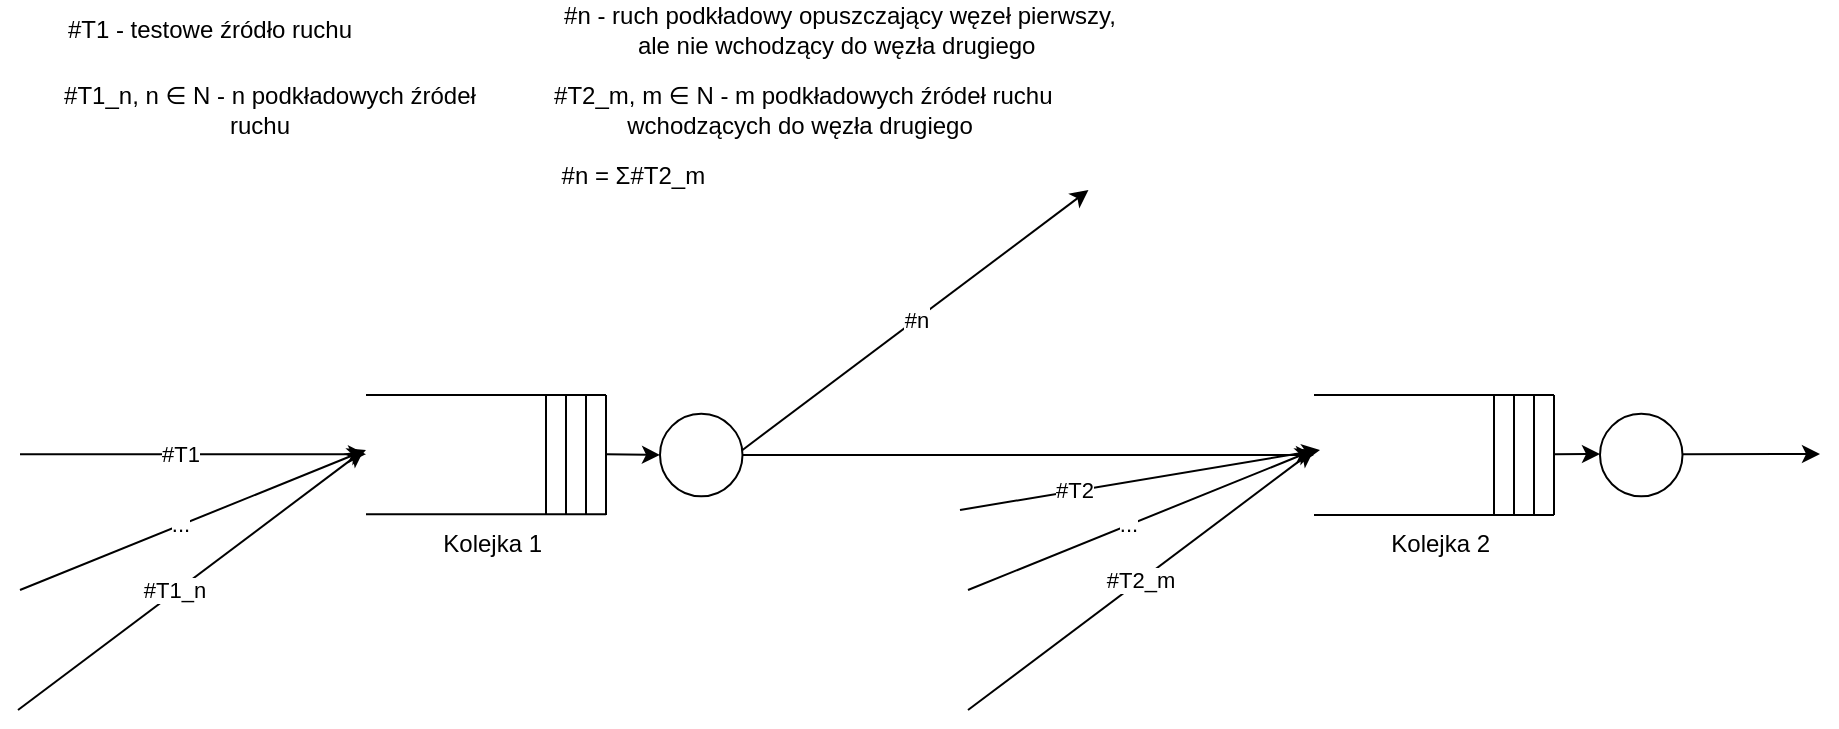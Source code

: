 <mxfile version="13.10.0" type="embed">
    <diagram id="Jw6F1eXqy75Qa2RVYYBy" name="Page-1">
        <mxGraphModel dx="678" dy="243" grid="1" gridSize="10" guides="1" tooltips="1" connect="1" arrows="1" fold="1" page="1" pageScale="1" pageWidth="827" pageHeight="1169" math="0" shadow="0">
            <root>
                <mxCell id="0"/>
                <mxCell id="1" parent="0"/>
                <mxCell id="48" value="" style="edgeStyle=orthogonalEdgeStyle;rounded=0;orthogonalLoop=1;jettySize=auto;html=1;entryX=0;entryY=0.5;entryDx=0;entryDy=0;exitX=1;exitY=0.5;exitDx=0;exitDy=0;" parent="1" edge="1">
                    <mxGeometry x="-0.115" relative="1" as="geometry">
                        <mxPoint x="420" y="272.5" as="sourcePoint"/>
                        <mxPoint x="707" y="272.5" as="targetPoint"/>
                        <mxPoint as="offset"/>
                    </mxGeometry>
                </mxCell>
                <mxCell id="70" value="&amp;nbsp; Kolejka 1" style="rounded=0;whiteSpace=wrap;html=1;align=center;strokeColor=none;labelPosition=center;verticalLabelPosition=bottom;verticalAlign=top;" parent="1" vertex="1">
                    <mxGeometry x="233" y="242.5" width="120" height="60" as="geometry"/>
                </mxCell>
                <mxCell id="71" value="" style="endArrow=none;html=1;" parent="1" edge="1">
                    <mxGeometry width="50" height="50" relative="1" as="geometry">
                        <mxPoint x="343" y="302.5" as="sourcePoint"/>
                        <mxPoint x="343" y="242.5" as="targetPoint"/>
                    </mxGeometry>
                </mxCell>
                <mxCell id="72" value="" style="endArrow=none;html=1;" parent="1" edge="1">
                    <mxGeometry width="50" height="50" relative="1" as="geometry">
                        <mxPoint x="333" y="302.5" as="sourcePoint"/>
                        <mxPoint x="333" y="242.5" as="targetPoint"/>
                    </mxGeometry>
                </mxCell>
                <mxCell id="73" value="" style="endArrow=none;html=1;" parent="1" edge="1">
                    <mxGeometry width="50" height="50" relative="1" as="geometry">
                        <mxPoint x="323" y="302.5" as="sourcePoint"/>
                        <mxPoint x="323" y="242.5" as="targetPoint"/>
                    </mxGeometry>
                </mxCell>
                <mxCell id="82" value="&amp;nbsp; Kolejka 2" style="rounded=0;whiteSpace=wrap;html=1;align=center;strokeColor=none;labelPosition=center;verticalLabelPosition=bottom;verticalAlign=top;" parent="1" vertex="1">
                    <mxGeometry x="707" y="242.5" width="120" height="60" as="geometry"/>
                </mxCell>
                <mxCell id="83" value="" style="endArrow=none;html=1;" parent="1" edge="1">
                    <mxGeometry width="50" height="50" relative="1" as="geometry">
                        <mxPoint x="817" y="302.5" as="sourcePoint"/>
                        <mxPoint x="817" y="242.5" as="targetPoint"/>
                    </mxGeometry>
                </mxCell>
                <mxCell id="84" value="" style="endArrow=none;html=1;" parent="1" edge="1">
                    <mxGeometry width="50" height="50" relative="1" as="geometry">
                        <mxPoint x="807" y="302.5" as="sourcePoint"/>
                        <mxPoint x="807" y="242.5" as="targetPoint"/>
                    </mxGeometry>
                </mxCell>
                <mxCell id="85" value="" style="endArrow=none;html=1;" parent="1" edge="1">
                    <mxGeometry width="50" height="50" relative="1" as="geometry">
                        <mxPoint x="797" y="302.5" as="sourcePoint"/>
                        <mxPoint x="797" y="242.5" as="targetPoint"/>
                    </mxGeometry>
                </mxCell>
                <mxCell id="93" value="" style="ellipse;whiteSpace=wrap;html=1;aspect=fixed;align=center;" parent="1" vertex="1">
                    <mxGeometry x="380" y="251.88" width="41.25" height="41.25" as="geometry"/>
                </mxCell>
                <mxCell id="94" value="" style="endArrow=classic;html=1;entryX=0;entryY=0.5;entryDx=0;entryDy=0;" parent="1" target="93" edge="1">
                    <mxGeometry width="50" height="50" relative="1" as="geometry">
                        <mxPoint x="353" y="272.08" as="sourcePoint"/>
                        <mxPoint x="370" y="272.08" as="targetPoint"/>
                    </mxGeometry>
                </mxCell>
                <mxCell id="95" value="#T1" style="endArrow=classic;html=1;" parent="1" edge="1">
                    <mxGeometry x="-0.075" width="50" height="50" relative="1" as="geometry">
                        <mxPoint x="60" y="272.09" as="sourcePoint"/>
                        <mxPoint x="233" y="272.09" as="targetPoint"/>
                        <mxPoint as="offset"/>
                    </mxGeometry>
                </mxCell>
                <mxCell id="102" value="#T1 - testowe źródło ruchu" style="text;html=1;strokeColor=none;fillColor=none;align=center;verticalAlign=middle;whiteSpace=wrap;rounded=0;" parent="1" vertex="1">
                    <mxGeometry x="50" y="50" width="210" height="20" as="geometry"/>
                </mxCell>
                <mxCell id="103" value="&amp;nbsp; &amp;nbsp;#T1_n, n ∈ N - n podkładowych źródeł ruchu" style="text;html=1;strokeColor=none;fillColor=none;align=center;verticalAlign=middle;whiteSpace=wrap;rounded=0;" parent="1" vertex="1">
                    <mxGeometry x="70" y="90" width="220" height="20" as="geometry"/>
                </mxCell>
                <mxCell id="107" value="" style="ellipse;whiteSpace=wrap;html=1;aspect=fixed;align=center;" parent="1" vertex="1">
                    <mxGeometry x="850" y="251.88" width="41.25" height="41.25" as="geometry"/>
                </mxCell>
                <mxCell id="109" value="" style="endArrow=none;html=1;entryX=1;entryY=0;entryDx=0;entryDy=0;" edge="1" parent="1" target="70">
                    <mxGeometry width="50" height="50" relative="1" as="geometry">
                        <mxPoint x="233" y="242.5" as="sourcePoint"/>
                        <mxPoint x="283" y="192.5" as="targetPoint"/>
                    </mxGeometry>
                </mxCell>
                <mxCell id="110" value="" style="endArrow=none;html=1;entryX=1;entryY=0;entryDx=0;entryDy=0;" edge="1" parent="1">
                    <mxGeometry width="50" height="50" relative="1" as="geometry">
                        <mxPoint x="233" y="302.1" as="sourcePoint"/>
                        <mxPoint x="353" y="302.1" as="targetPoint"/>
                    </mxGeometry>
                </mxCell>
                <mxCell id="113" value="" style="endArrow=none;html=1;entryX=1;entryY=0;entryDx=0;entryDy=0;" edge="1" parent="1" target="70">
                    <mxGeometry width="50" height="50" relative="1" as="geometry">
                        <mxPoint x="353" y="302.5" as="sourcePoint"/>
                        <mxPoint x="403" y="252.5" as="targetPoint"/>
                    </mxGeometry>
                </mxCell>
                <mxCell id="114" value="" style="endArrow=none;html=1;entryX=1;entryY=1;entryDx=0;entryDy=0;" edge="1" parent="1" target="82">
                    <mxGeometry width="50" height="50" relative="1" as="geometry">
                        <mxPoint x="707" y="302.5" as="sourcePoint"/>
                        <mxPoint x="757" y="252.5" as="targetPoint"/>
                    </mxGeometry>
                </mxCell>
                <mxCell id="115" value="" style="endArrow=none;html=1;entryX=1;entryY=1;entryDx=0;entryDy=0;" edge="1" parent="1">
                    <mxGeometry width="50" height="50" relative="1" as="geometry">
                        <mxPoint x="707" y="242.5" as="sourcePoint"/>
                        <mxPoint x="827" y="242.5" as="targetPoint"/>
                    </mxGeometry>
                </mxCell>
                <mxCell id="116" value="" style="endArrow=none;html=1;entryX=1;entryY=0;entryDx=0;entryDy=0;" edge="1" parent="1" target="82">
                    <mxGeometry width="50" height="50" relative="1" as="geometry">
                        <mxPoint x="827" y="302.5" as="sourcePoint"/>
                        <mxPoint x="877" y="252.5" as="targetPoint"/>
                    </mxGeometry>
                </mxCell>
                <mxCell id="119" value="" style="endArrow=classic;html=1;" edge="1" parent="1">
                    <mxGeometry width="50" height="50" relative="1" as="geometry">
                        <mxPoint x="827" y="272.08" as="sourcePoint"/>
                        <mxPoint x="850" y="272" as="targetPoint"/>
                    </mxGeometry>
                </mxCell>
                <mxCell id="121" value="" style="endArrow=classic;html=1;" edge="1" parent="1">
                    <mxGeometry width="50" height="50" relative="1" as="geometry">
                        <mxPoint x="891.25" y="272.09" as="sourcePoint"/>
                        <mxPoint x="960" y="272" as="targetPoint"/>
                    </mxGeometry>
                </mxCell>
                <mxCell id="123" value="" style="endArrow=classic;html=1;" edge="1" parent="1">
                    <mxGeometry width="50" height="50" relative="1" as="geometry">
                        <mxPoint x="60" y="340" as="sourcePoint"/>
                        <mxPoint x="233" y="270" as="targetPoint"/>
                    </mxGeometry>
                </mxCell>
                <mxCell id="124" value="..." style="edgeLabel;html=1;align=center;verticalAlign=middle;resizable=0;points=[];" vertex="1" connectable="0" parent="123">
                    <mxGeometry x="-0.089" y="1" relative="1" as="geometry">
                        <mxPoint x="1.58" as="offset"/>
                    </mxGeometry>
                </mxCell>
                <mxCell id="126" value="" style="endArrow=classic;html=1;" edge="1" parent="1">
                    <mxGeometry width="50" height="50" relative="1" as="geometry">
                        <mxPoint x="59" y="400" as="sourcePoint"/>
                        <mxPoint x="232" y="270" as="targetPoint"/>
                    </mxGeometry>
                </mxCell>
                <mxCell id="127" value="#T1_n" style="edgeLabel;html=1;align=center;verticalAlign=middle;resizable=0;points=[];" vertex="1" connectable="0" parent="126">
                    <mxGeometry x="-0.089" y="1" relative="1" as="geometry">
                        <mxPoint as="offset"/>
                    </mxGeometry>
                </mxCell>
                <mxCell id="128" value="#T2_m" style="endArrow=classic;html=1;" edge="1" parent="1">
                    <mxGeometry width="50" height="50" relative="1" as="geometry">
                        <mxPoint x="534" y="400" as="sourcePoint"/>
                        <mxPoint x="707" y="270" as="targetPoint"/>
                    </mxGeometry>
                </mxCell>
                <mxCell id="130" value="#n" style="endArrow=classic;html=1;" edge="1" parent="1">
                    <mxGeometry width="50" height="50" relative="1" as="geometry">
                        <mxPoint x="421.25" y="270" as="sourcePoint"/>
                        <mxPoint x="594.25" y="140" as="targetPoint"/>
                    </mxGeometry>
                </mxCell>
                <mxCell id="132" value="#n - ruch podkładowy opuszczający węzeł pierwszy, ale nie wchodzący do węzła drugiego&amp;nbsp;" style="text;html=1;strokeColor=none;fillColor=none;align=center;verticalAlign=middle;whiteSpace=wrap;rounded=0;" vertex="1" parent="1">
                    <mxGeometry x="330" y="50" width="280" height="20" as="geometry"/>
                </mxCell>
                <mxCell id="133" value="" style="endArrow=classic;html=1;" edge="1" parent="1">
                    <mxGeometry width="50" height="50" relative="1" as="geometry">
                        <mxPoint x="534" y="340.0" as="sourcePoint"/>
                        <mxPoint x="707" y="270.0" as="targetPoint"/>
                    </mxGeometry>
                </mxCell>
                <mxCell id="134" value="..." style="edgeLabel;html=1;align=center;verticalAlign=middle;resizable=0;points=[];" vertex="1" connectable="0" parent="133">
                    <mxGeometry x="-0.089" y="1" relative="1" as="geometry">
                        <mxPoint x="1.58" as="offset"/>
                    </mxGeometry>
                </mxCell>
                <mxCell id="135" value="&amp;nbsp;#T2_m, m&amp;nbsp;&lt;span class=&quot;aCOpRe&quot;&gt;∈ N - m podkładowych źródeł ruchu wchodzących do węzła drugiego&lt;/span&gt;" style="text;html=1;strokeColor=none;fillColor=none;align=center;verticalAlign=middle;whiteSpace=wrap;rounded=0;" vertex="1" parent="1">
                    <mxGeometry x="310" y="90" width="280" height="20" as="geometry"/>
                </mxCell>
                <mxCell id="136" value="&amp;nbsp; &amp;nbsp; #n =&amp;nbsp;&lt;span class=&quot;ILfuVd&quot;&gt;Σ#T2_m&lt;/span&gt;&lt;br&gt;&amp;nbsp;" style="text;html=1;strokeColor=none;fillColor=none;align=center;verticalAlign=middle;whiteSpace=wrap;rounded=0;" vertex="1" parent="1">
                    <mxGeometry x="220" y="130" width="280" height="20" as="geometry"/>
                </mxCell>
                <mxCell id="137" value="" style="endArrow=classic;html=1;" edge="1" parent="1">
                    <mxGeometry width="50" height="50" relative="1" as="geometry">
                        <mxPoint x="530" y="300" as="sourcePoint"/>
                        <mxPoint x="710" y="270" as="targetPoint"/>
                    </mxGeometry>
                </mxCell>
                <mxCell id="138" value="#T2" style="edgeLabel;html=1;align=center;verticalAlign=middle;resizable=0;points=[];" vertex="1" connectable="0" parent="137">
                    <mxGeometry x="-0.368" y="1" relative="1" as="geometry">
                        <mxPoint as="offset"/>
                    </mxGeometry>
                </mxCell>
            </root>
        </mxGraphModel>
    </diagram>
</mxfile>